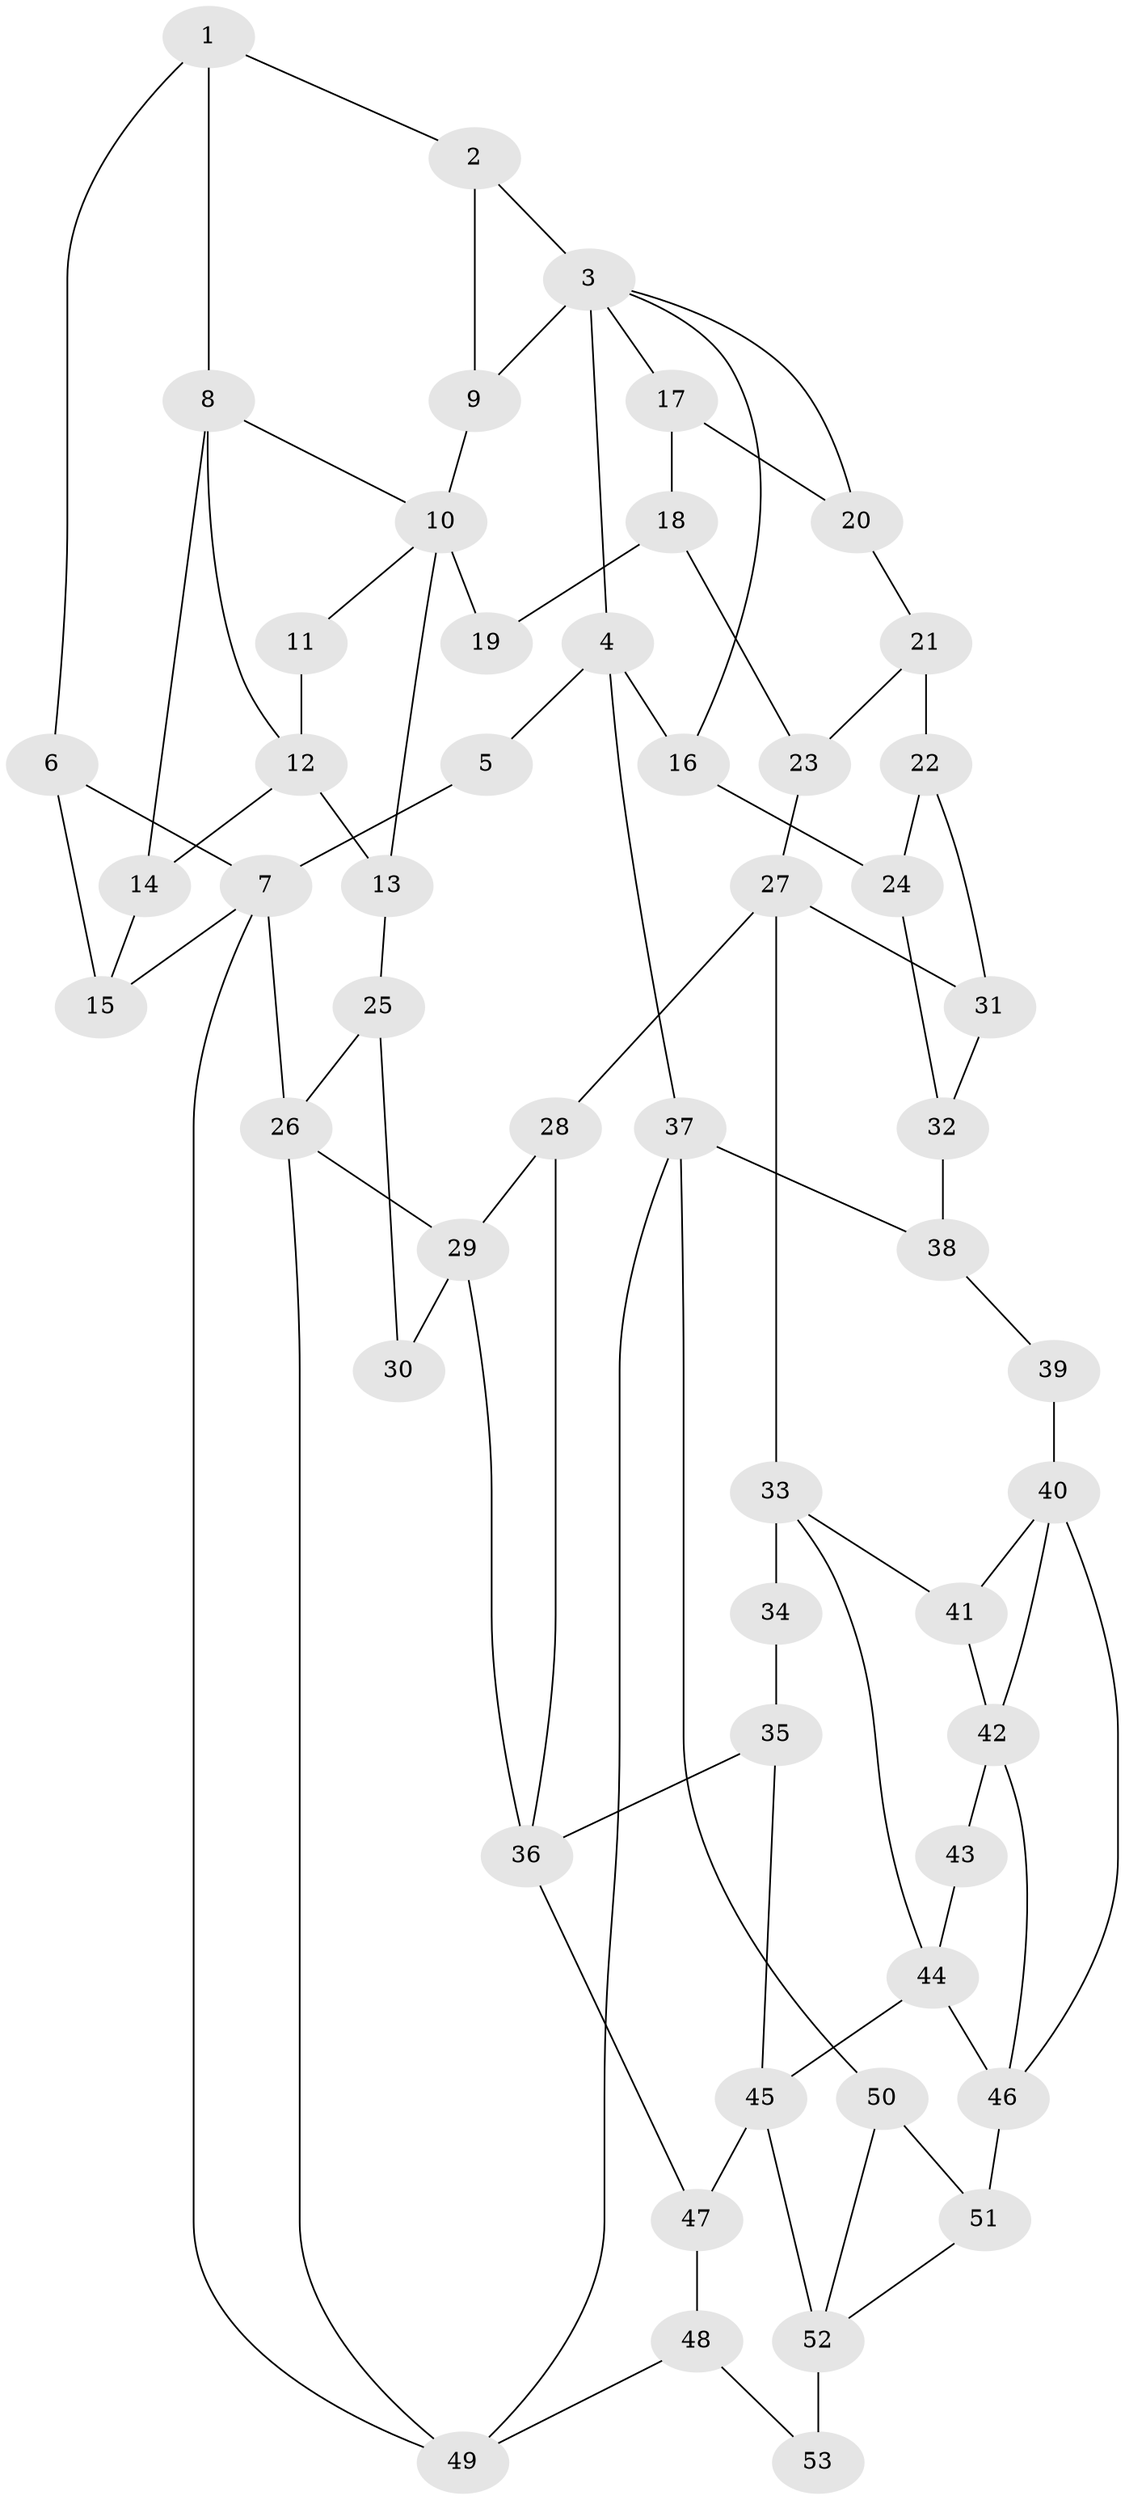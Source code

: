 // original degree distribution, {3: 0.01904761904761905, 4: 0.24761904761904763, 5: 0.5142857142857142, 6: 0.21904761904761905}
// Generated by graph-tools (version 1.1) at 2025/38/03/09/25 02:38:31]
// undirected, 53 vertices, 87 edges
graph export_dot {
graph [start="1"]
  node [color=gray90,style=filled];
  1;
  2;
  3;
  4;
  5;
  6;
  7;
  8;
  9;
  10;
  11;
  12;
  13;
  14;
  15;
  16;
  17;
  18;
  19;
  20;
  21;
  22;
  23;
  24;
  25;
  26;
  27;
  28;
  29;
  30;
  31;
  32;
  33;
  34;
  35;
  36;
  37;
  38;
  39;
  40;
  41;
  42;
  43;
  44;
  45;
  46;
  47;
  48;
  49;
  50;
  51;
  52;
  53;
  1 -- 2 [weight=1.0];
  1 -- 6 [weight=1.0];
  1 -- 8 [weight=2.0];
  2 -- 3 [weight=1.0];
  2 -- 9 [weight=1.0];
  3 -- 4 [weight=1.0];
  3 -- 9 [weight=1.0];
  3 -- 16 [weight=1.0];
  3 -- 17 [weight=1.0];
  3 -- 20 [weight=1.0];
  4 -- 5 [weight=1.0];
  4 -- 16 [weight=1.0];
  4 -- 37 [weight=1.0];
  5 -- 7 [weight=2.0];
  6 -- 7 [weight=1.0];
  6 -- 15 [weight=1.0];
  7 -- 15 [weight=1.0];
  7 -- 26 [weight=2.0];
  7 -- 49 [weight=1.0];
  8 -- 10 [weight=1.0];
  8 -- 12 [weight=1.0];
  8 -- 14 [weight=1.0];
  9 -- 10 [weight=1.0];
  10 -- 11 [weight=1.0];
  10 -- 13 [weight=1.0];
  10 -- 19 [weight=2.0];
  11 -- 12 [weight=2.0];
  12 -- 13 [weight=2.0];
  12 -- 14 [weight=1.0];
  13 -- 25 [weight=1.0];
  14 -- 15 [weight=1.0];
  16 -- 24 [weight=1.0];
  17 -- 18 [weight=1.0];
  17 -- 20 [weight=2.0];
  18 -- 19 [weight=1.0];
  18 -- 23 [weight=1.0];
  20 -- 21 [weight=1.0];
  21 -- 22 [weight=4.0];
  21 -- 23 [weight=1.0];
  22 -- 24 [weight=1.0];
  22 -- 31 [weight=1.0];
  23 -- 27 [weight=1.0];
  24 -- 32 [weight=1.0];
  25 -- 26 [weight=1.0];
  25 -- 30 [weight=1.0];
  26 -- 29 [weight=1.0];
  26 -- 49 [weight=1.0];
  27 -- 28 [weight=1.0];
  27 -- 31 [weight=1.0];
  27 -- 33 [weight=2.0];
  28 -- 29 [weight=1.0];
  28 -- 36 [weight=1.0];
  29 -- 30 [weight=2.0];
  29 -- 36 [weight=1.0];
  31 -- 32 [weight=1.0];
  32 -- 38 [weight=1.0];
  33 -- 34 [weight=2.0];
  33 -- 41 [weight=1.0];
  33 -- 44 [weight=1.0];
  34 -- 35 [weight=1.0];
  35 -- 36 [weight=2.0];
  35 -- 45 [weight=1.0];
  36 -- 47 [weight=2.0];
  37 -- 38 [weight=1.0];
  37 -- 49 [weight=1.0];
  37 -- 50 [weight=1.0];
  38 -- 39 [weight=1.0];
  39 -- 40 [weight=2.0];
  40 -- 41 [weight=1.0];
  40 -- 42 [weight=2.0];
  40 -- 46 [weight=1.0];
  41 -- 42 [weight=1.0];
  42 -- 43 [weight=2.0];
  42 -- 46 [weight=1.0];
  43 -- 44 [weight=1.0];
  44 -- 45 [weight=1.0];
  44 -- 46 [weight=1.0];
  45 -- 47 [weight=1.0];
  45 -- 52 [weight=2.0];
  46 -- 51 [weight=2.0];
  47 -- 48 [weight=1.0];
  48 -- 49 [weight=1.0];
  48 -- 53 [weight=1.0];
  50 -- 51 [weight=1.0];
  50 -- 52 [weight=1.0];
  51 -- 52 [weight=1.0];
  52 -- 53 [weight=2.0];
}
